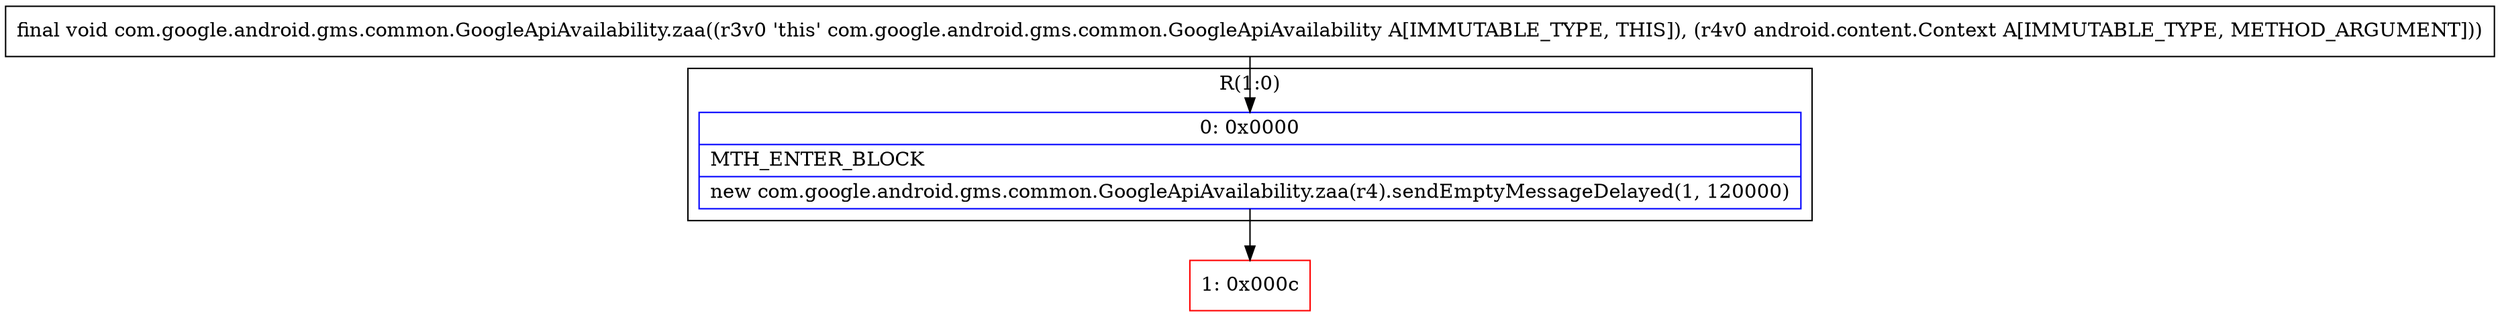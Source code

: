 digraph "CFG forcom.google.android.gms.common.GoogleApiAvailability.zaa(Landroid\/content\/Context;)V" {
subgraph cluster_Region_1416443682 {
label = "R(1:0)";
node [shape=record,color=blue];
Node_0 [shape=record,label="{0\:\ 0x0000|MTH_ENTER_BLOCK\l|new com.google.android.gms.common.GoogleApiAvailability.zaa(r4).sendEmptyMessageDelayed(1, 120000)\l}"];
}
Node_1 [shape=record,color=red,label="{1\:\ 0x000c}"];
MethodNode[shape=record,label="{final void com.google.android.gms.common.GoogleApiAvailability.zaa((r3v0 'this' com.google.android.gms.common.GoogleApiAvailability A[IMMUTABLE_TYPE, THIS]), (r4v0 android.content.Context A[IMMUTABLE_TYPE, METHOD_ARGUMENT])) }"];
MethodNode -> Node_0;
Node_0 -> Node_1;
}


